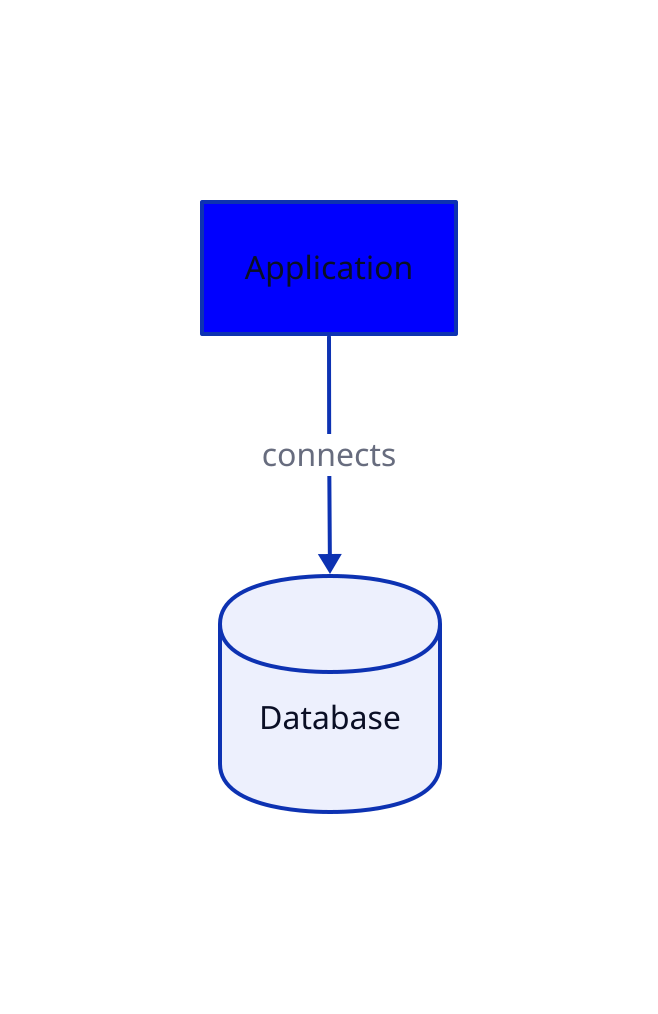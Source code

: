 direction: down
app -> db: connects
db: Database {shape: cylinder}
app: Application {style.fill: blue}

